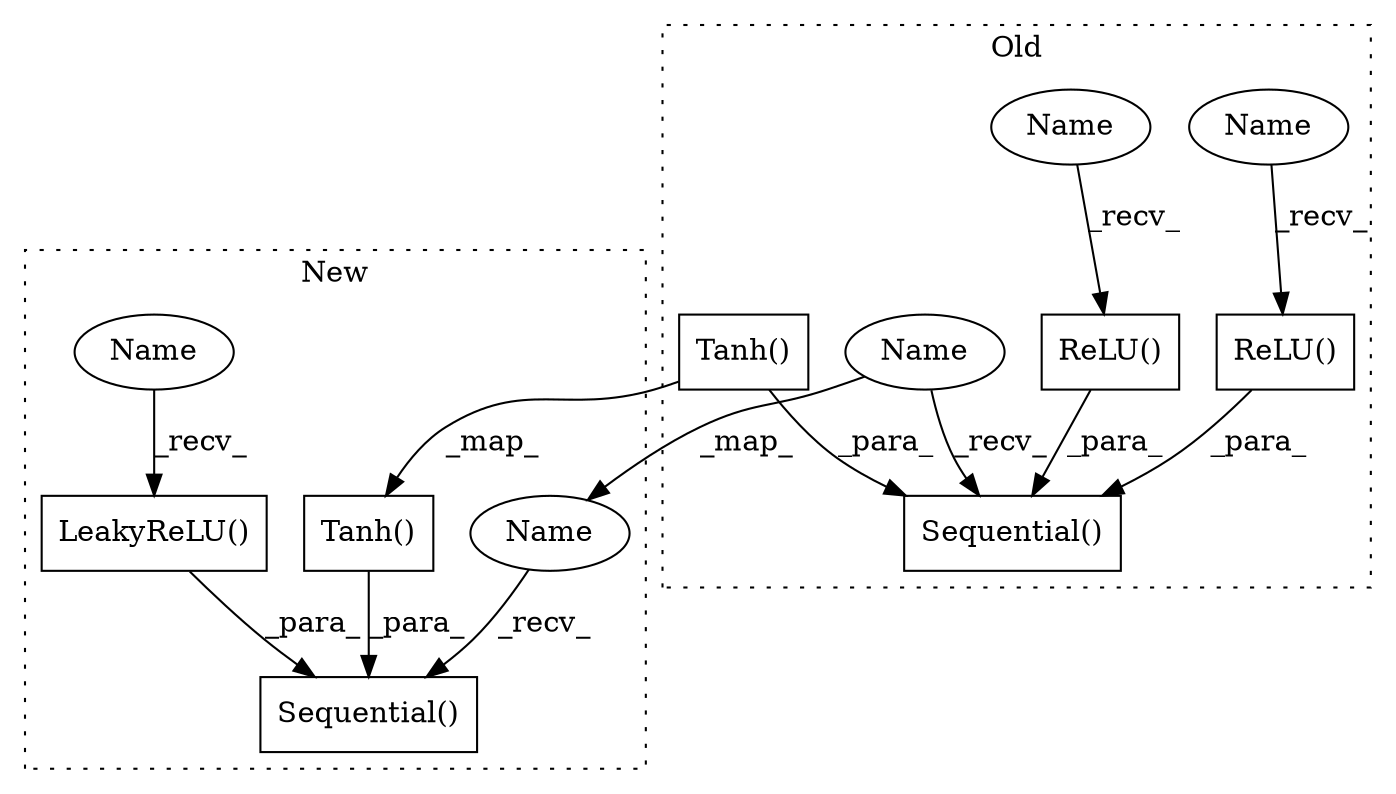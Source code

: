 digraph G {
subgraph cluster0 {
1 [label="ReLU()" a="75" s="3407" l="21" shape="box"];
3 [label="Sequential()" a="75" s="3242,3528" l="27,10" shape="box"];
5 [label="Tanh()" a="75" s="3519" l="9" shape="box"];
7 [label="ReLU()" a="75" s="3314" l="21" shape="box"];
8 [label="Name" a="87" s="3314" l="2" shape="ellipse"];
9 [label="Name" a="87" s="3242" l="2" shape="ellipse"];
10 [label="Name" a="87" s="3407" l="2" shape="ellipse"];
label = "Old";
style="dotted";
}
subgraph cluster1 {
2 [label="LeakyReLU()" a="75" s="3061,3083" l="13,1" shape="box"];
4 [label="Sequential()" a="75" s="2897,3383" l="27,10" shape="box"];
6 [label="Tanh()" a="75" s="3374" l="9" shape="box"];
11 [label="Name" a="87" s="2897" l="2" shape="ellipse"];
12 [label="Name" a="87" s="3061" l="2" shape="ellipse"];
label = "New";
style="dotted";
}
1 -> 3 [label="_para_"];
2 -> 4 [label="_para_"];
5 -> 3 [label="_para_"];
5 -> 6 [label="_map_"];
6 -> 4 [label="_para_"];
7 -> 3 [label="_para_"];
8 -> 7 [label="_recv_"];
9 -> 3 [label="_recv_"];
9 -> 11 [label="_map_"];
10 -> 1 [label="_recv_"];
11 -> 4 [label="_recv_"];
12 -> 2 [label="_recv_"];
}